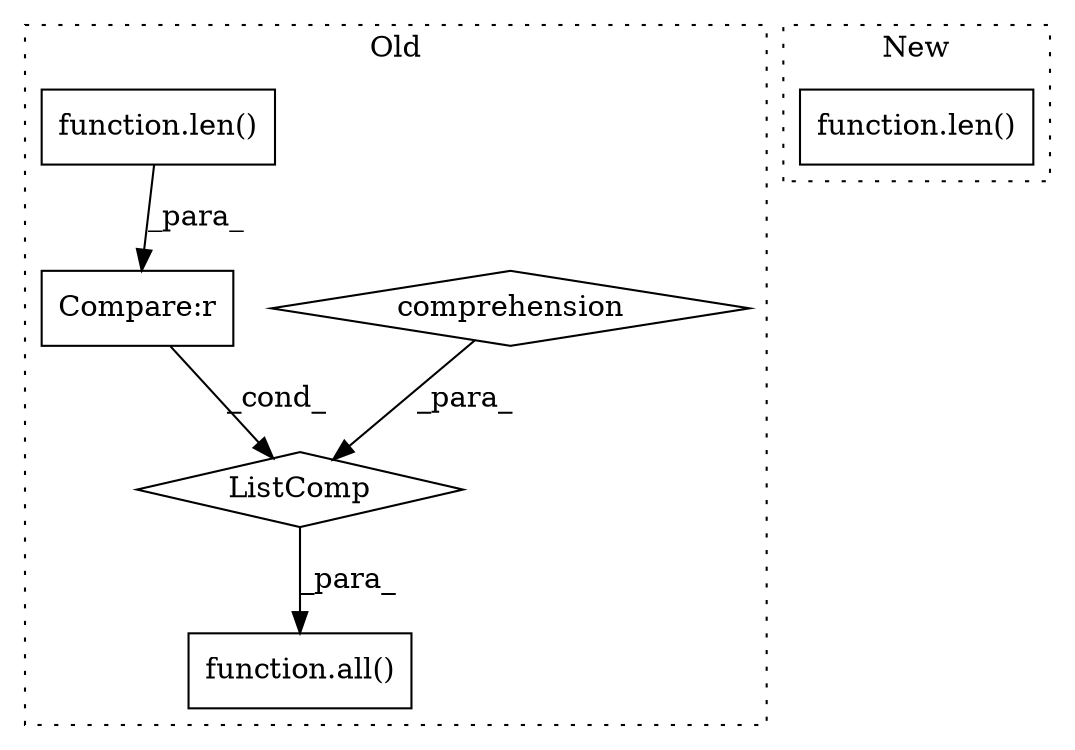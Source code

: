 digraph G {
subgraph cluster0 {
1 [label="function.all()" a="75" s="5418,5451" l="4,1" shape="box"];
3 [label="comprehension" a="45" s="5437" l="3" shape="diamond"];
4 [label="Compare:r" a="40" s="5423" l="13" shape="box"];
5 [label="function.len()" a="75" s="5427,5435" l="4,1" shape="box"];
6 [label="ListComp" a="106" s="5422" l="29" shape="diamond"];
label = "Old";
style="dotted";
}
subgraph cluster1 {
2 [label="function.len()" a="75" s="5081,5089" l="4,1" shape="box"];
label = "New";
style="dotted";
}
3 -> 6 [label="_para_"];
4 -> 6 [label="_cond_"];
5 -> 4 [label="_para_"];
6 -> 1 [label="_para_"];
}